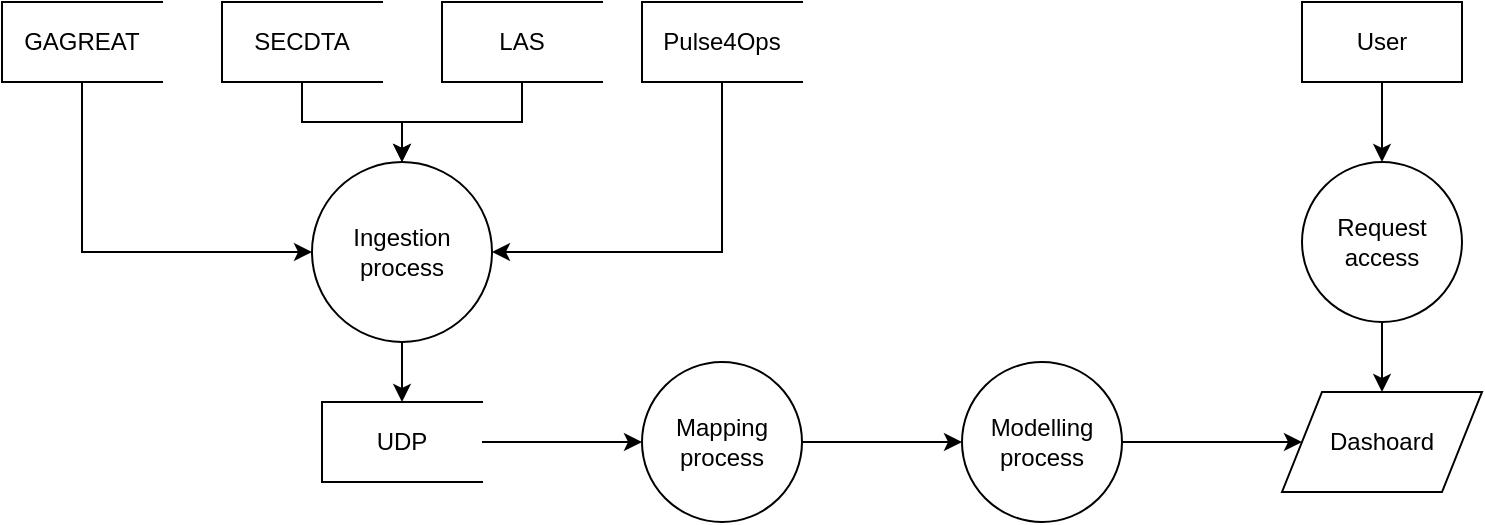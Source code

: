 <mxfile version="23.0.2" type="github">
  <diagram name="Page-1" id="BZulYNVSm1c1St4roaR8">
    <mxGraphModel dx="1674" dy="845" grid="1" gridSize="10" guides="1" tooltips="1" connect="1" arrows="1" fold="1" page="1" pageScale="1" pageWidth="1100" pageHeight="850" math="0" shadow="0">
      <root>
        <mxCell id="0" />
        <mxCell id="1" parent="0" />
        <mxCell id="EctqsSSkCEb4LAzAC_fZ-7" style="edgeStyle=orthogonalEdgeStyle;rounded=0;orthogonalLoop=1;jettySize=auto;html=1;entryX=0;entryY=0.5;entryDx=0;entryDy=0;exitX=0.5;exitY=1;exitDx=0;exitDy=0;" edge="1" parent="1" source="EctqsSSkCEb4LAzAC_fZ-1" target="EctqsSSkCEb4LAzAC_fZ-5">
          <mxGeometry relative="1" as="geometry" />
        </mxCell>
        <mxCell id="EctqsSSkCEb4LAzAC_fZ-1" value="GAGREAT" style="html=1;dashed=0;whiteSpace=wrap;shape=partialRectangle;right=0;" vertex="1" parent="1">
          <mxGeometry x="40" y="200" width="80" height="40" as="geometry" />
        </mxCell>
        <mxCell id="EctqsSSkCEb4LAzAC_fZ-8" style="edgeStyle=orthogonalEdgeStyle;rounded=0;orthogonalLoop=1;jettySize=auto;html=1;entryX=0.5;entryY=0;entryDx=0;entryDy=0;" edge="1" parent="1" source="EctqsSSkCEb4LAzAC_fZ-2" target="EctqsSSkCEb4LAzAC_fZ-5">
          <mxGeometry relative="1" as="geometry" />
        </mxCell>
        <mxCell id="EctqsSSkCEb4LAzAC_fZ-2" value="SECDTA" style="html=1;dashed=0;whiteSpace=wrap;shape=partialRectangle;right=0;" vertex="1" parent="1">
          <mxGeometry x="150" y="200" width="80" height="40" as="geometry" />
        </mxCell>
        <mxCell id="EctqsSSkCEb4LAzAC_fZ-9" style="edgeStyle=orthogonalEdgeStyle;rounded=0;orthogonalLoop=1;jettySize=auto;html=1;entryX=1;entryY=0.5;entryDx=0;entryDy=0;exitX=0.5;exitY=1;exitDx=0;exitDy=0;" edge="1" parent="1" source="EctqsSSkCEb4LAzAC_fZ-3" target="EctqsSSkCEb4LAzAC_fZ-5">
          <mxGeometry relative="1" as="geometry" />
        </mxCell>
        <mxCell id="EctqsSSkCEb4LAzAC_fZ-3" value="Pulse4Ops" style="html=1;dashed=0;whiteSpace=wrap;shape=partialRectangle;right=0;" vertex="1" parent="1">
          <mxGeometry x="360" y="200" width="80" height="40" as="geometry" />
        </mxCell>
        <mxCell id="EctqsSSkCEb4LAzAC_fZ-11" value="" style="edgeStyle=orthogonalEdgeStyle;rounded=0;orthogonalLoop=1;jettySize=auto;html=1;" edge="1" parent="1" source="EctqsSSkCEb4LAzAC_fZ-4" target="EctqsSSkCEb4LAzAC_fZ-10">
          <mxGeometry relative="1" as="geometry" />
        </mxCell>
        <mxCell id="EctqsSSkCEb4LAzAC_fZ-4" value="UDP" style="html=1;dashed=0;whiteSpace=wrap;shape=partialRectangle;right=0;" vertex="1" parent="1">
          <mxGeometry x="200" y="400" width="80" height="40" as="geometry" />
        </mxCell>
        <mxCell id="EctqsSSkCEb4LAzAC_fZ-6" style="edgeStyle=orthogonalEdgeStyle;rounded=0;orthogonalLoop=1;jettySize=auto;html=1;entryX=0.5;entryY=0;entryDx=0;entryDy=0;" edge="1" parent="1" source="EctqsSSkCEb4LAzAC_fZ-5" target="EctqsSSkCEb4LAzAC_fZ-4">
          <mxGeometry relative="1" as="geometry" />
        </mxCell>
        <mxCell id="EctqsSSkCEb4LAzAC_fZ-5" value="Ingestion process" style="shape=ellipse;html=1;dashed=0;whiteSpace=wrap;perimeter=ellipsePerimeter;" vertex="1" parent="1">
          <mxGeometry x="195" y="280" width="90" height="90" as="geometry" />
        </mxCell>
        <mxCell id="EctqsSSkCEb4LAzAC_fZ-13" value="" style="edgeStyle=orthogonalEdgeStyle;rounded=0;orthogonalLoop=1;jettySize=auto;html=1;" edge="1" parent="1" source="EctqsSSkCEb4LAzAC_fZ-10" target="EctqsSSkCEb4LAzAC_fZ-12">
          <mxGeometry relative="1" as="geometry" />
        </mxCell>
        <mxCell id="EctqsSSkCEb4LAzAC_fZ-10" value="Mapping process" style="ellipse;whiteSpace=wrap;html=1;dashed=0;" vertex="1" parent="1">
          <mxGeometry x="360" y="380" width="80" height="80" as="geometry" />
        </mxCell>
        <mxCell id="EctqsSSkCEb4LAzAC_fZ-14" style="edgeStyle=orthogonalEdgeStyle;rounded=0;orthogonalLoop=1;jettySize=auto;html=1;entryX=0;entryY=0.5;entryDx=0;entryDy=0;" edge="1" parent="1" source="EctqsSSkCEb4LAzAC_fZ-12" target="EctqsSSkCEb4LAzAC_fZ-16">
          <mxGeometry relative="1" as="geometry">
            <mxPoint x="560" y="420" as="targetPoint" />
          </mxGeometry>
        </mxCell>
        <mxCell id="EctqsSSkCEb4LAzAC_fZ-12" value="Modelling process" style="ellipse;whiteSpace=wrap;html=1;dashed=0;" vertex="1" parent="1">
          <mxGeometry x="520" y="380" width="80" height="80" as="geometry" />
        </mxCell>
        <mxCell id="EctqsSSkCEb4LAzAC_fZ-16" value="Dashoard" style="shape=parallelogram;perimeter=parallelogramPerimeter;whiteSpace=wrap;html=1;dashed=0;" vertex="1" parent="1">
          <mxGeometry x="680" y="395" width="100" height="50" as="geometry" />
        </mxCell>
        <mxCell id="EctqsSSkCEb4LAzAC_fZ-20" style="edgeStyle=orthogonalEdgeStyle;rounded=0;orthogonalLoop=1;jettySize=auto;html=1;entryX=0.5;entryY=0;entryDx=0;entryDy=0;" edge="1" parent="1" source="EctqsSSkCEb4LAzAC_fZ-17" target="EctqsSSkCEb4LAzAC_fZ-19">
          <mxGeometry relative="1" as="geometry" />
        </mxCell>
        <mxCell id="EctqsSSkCEb4LAzAC_fZ-17" value="User" style="html=1;dashed=0;whiteSpace=wrap;" vertex="1" parent="1">
          <mxGeometry x="690" y="200" width="80" height="40" as="geometry" />
        </mxCell>
        <mxCell id="EctqsSSkCEb4LAzAC_fZ-21" value="" style="edgeStyle=orthogonalEdgeStyle;rounded=0;orthogonalLoop=1;jettySize=auto;html=1;" edge="1" parent="1" source="EctqsSSkCEb4LAzAC_fZ-19" target="EctqsSSkCEb4LAzAC_fZ-16">
          <mxGeometry relative="1" as="geometry" />
        </mxCell>
        <mxCell id="EctqsSSkCEb4LAzAC_fZ-19" value="Request access" style="ellipse;whiteSpace=wrap;html=1;dashed=0;" vertex="1" parent="1">
          <mxGeometry x="690" y="280" width="80" height="80" as="geometry" />
        </mxCell>
        <mxCell id="EctqsSSkCEb4LAzAC_fZ-23" style="edgeStyle=orthogonalEdgeStyle;rounded=0;orthogonalLoop=1;jettySize=auto;html=1;entryX=0.5;entryY=0;entryDx=0;entryDy=0;" edge="1" parent="1" source="EctqsSSkCEb4LAzAC_fZ-22" target="EctqsSSkCEb4LAzAC_fZ-5">
          <mxGeometry relative="1" as="geometry" />
        </mxCell>
        <mxCell id="EctqsSSkCEb4LAzAC_fZ-22" value="LAS" style="html=1;dashed=0;whiteSpace=wrap;shape=partialRectangle;right=0;" vertex="1" parent="1">
          <mxGeometry x="260" y="200" width="80" height="40" as="geometry" />
        </mxCell>
      </root>
    </mxGraphModel>
  </diagram>
</mxfile>
